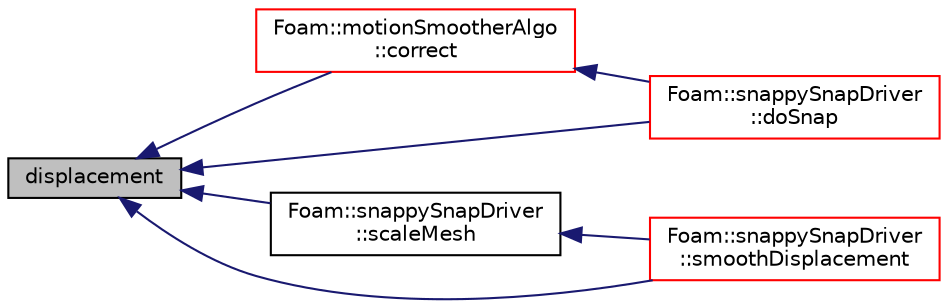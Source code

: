 digraph "displacement"
{
  bgcolor="transparent";
  edge [fontname="Helvetica",fontsize="10",labelfontname="Helvetica",labelfontsize="10"];
  node [fontname="Helvetica",fontsize="10",shape=record];
  rankdir="LR";
  Node5 [label="displacement",height=0.2,width=0.4,color="black", fillcolor="grey75", style="filled", fontcolor="black"];
  Node5 -> Node6 [dir="back",color="midnightblue",fontsize="10",style="solid",fontname="Helvetica"];
  Node6 [label="Foam::motionSmootherAlgo\l::correct",height=0.2,width=0.4,color="red",URL="$a22297.html#a3ae44b28050c3aa494c1d8e18cf618c1",tooltip="Take over existing mesh position. "];
  Node6 -> Node7 [dir="back",color="midnightblue",fontsize="10",style="solid",fontname="Helvetica"];
  Node7 [label="Foam::snappySnapDriver\l::doSnap",height=0.2,width=0.4,color="red",URL="$a25921.html#adf0870a8be4483ecdb73b26b20d027ee"];
  Node5 -> Node7 [dir="back",color="midnightblue",fontsize="10",style="solid",fontname="Helvetica"];
  Node5 -> Node9 [dir="back",color="midnightblue",fontsize="10",style="solid",fontname="Helvetica"];
  Node9 [label="Foam::snappySnapDriver\l::scaleMesh",height=0.2,width=0.4,color="black",URL="$a25921.html#a4b8f2c5757f4d8cd95f8e1830e44c179",tooltip="Do the hard work: move the mesh according to displacement,. "];
  Node9 -> Node10 [dir="back",color="midnightblue",fontsize="10",style="solid",fontname="Helvetica"];
  Node10 [label="Foam::snappySnapDriver\l::smoothDisplacement",height=0.2,width=0.4,color="red",URL="$a25921.html#ab9edad6f253859d05fb0b849fc55f5e2",tooltip="Smooth the displacement field to the internal. "];
  Node5 -> Node10 [dir="back",color="midnightblue",fontsize="10",style="solid",fontname="Helvetica"];
}
